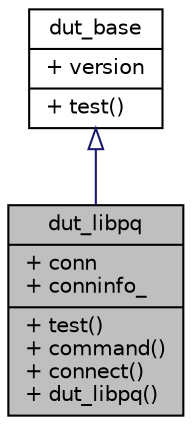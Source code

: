 digraph "dut_libpq"
{
 // LATEX_PDF_SIZE
  edge [fontname="Helvetica",fontsize="10",labelfontname="Helvetica",labelfontsize="10"];
  node [fontname="Helvetica",fontsize="10",shape=record];
  Node1 [label="{dut_libpq\n|+ conn\l+ conninfo_\l|+ test()\l+ command()\l+ connect()\l+ dut_libpq()\l}",height=0.2,width=0.4,color="black", fillcolor="grey75", style="filled", fontcolor="black",tooltip=" "];
  Node2 -> Node1 [dir="back",color="midnightblue",fontsize="10",style="solid",arrowtail="onormal",fontname="Helvetica"];
  Node2 [label="{dut_base\n|+ version\l|+ test()\l}",height=0.2,width=0.4,color="black", fillcolor="white", style="filled",URL="$structdut__base.html",tooltip=" "];
}
